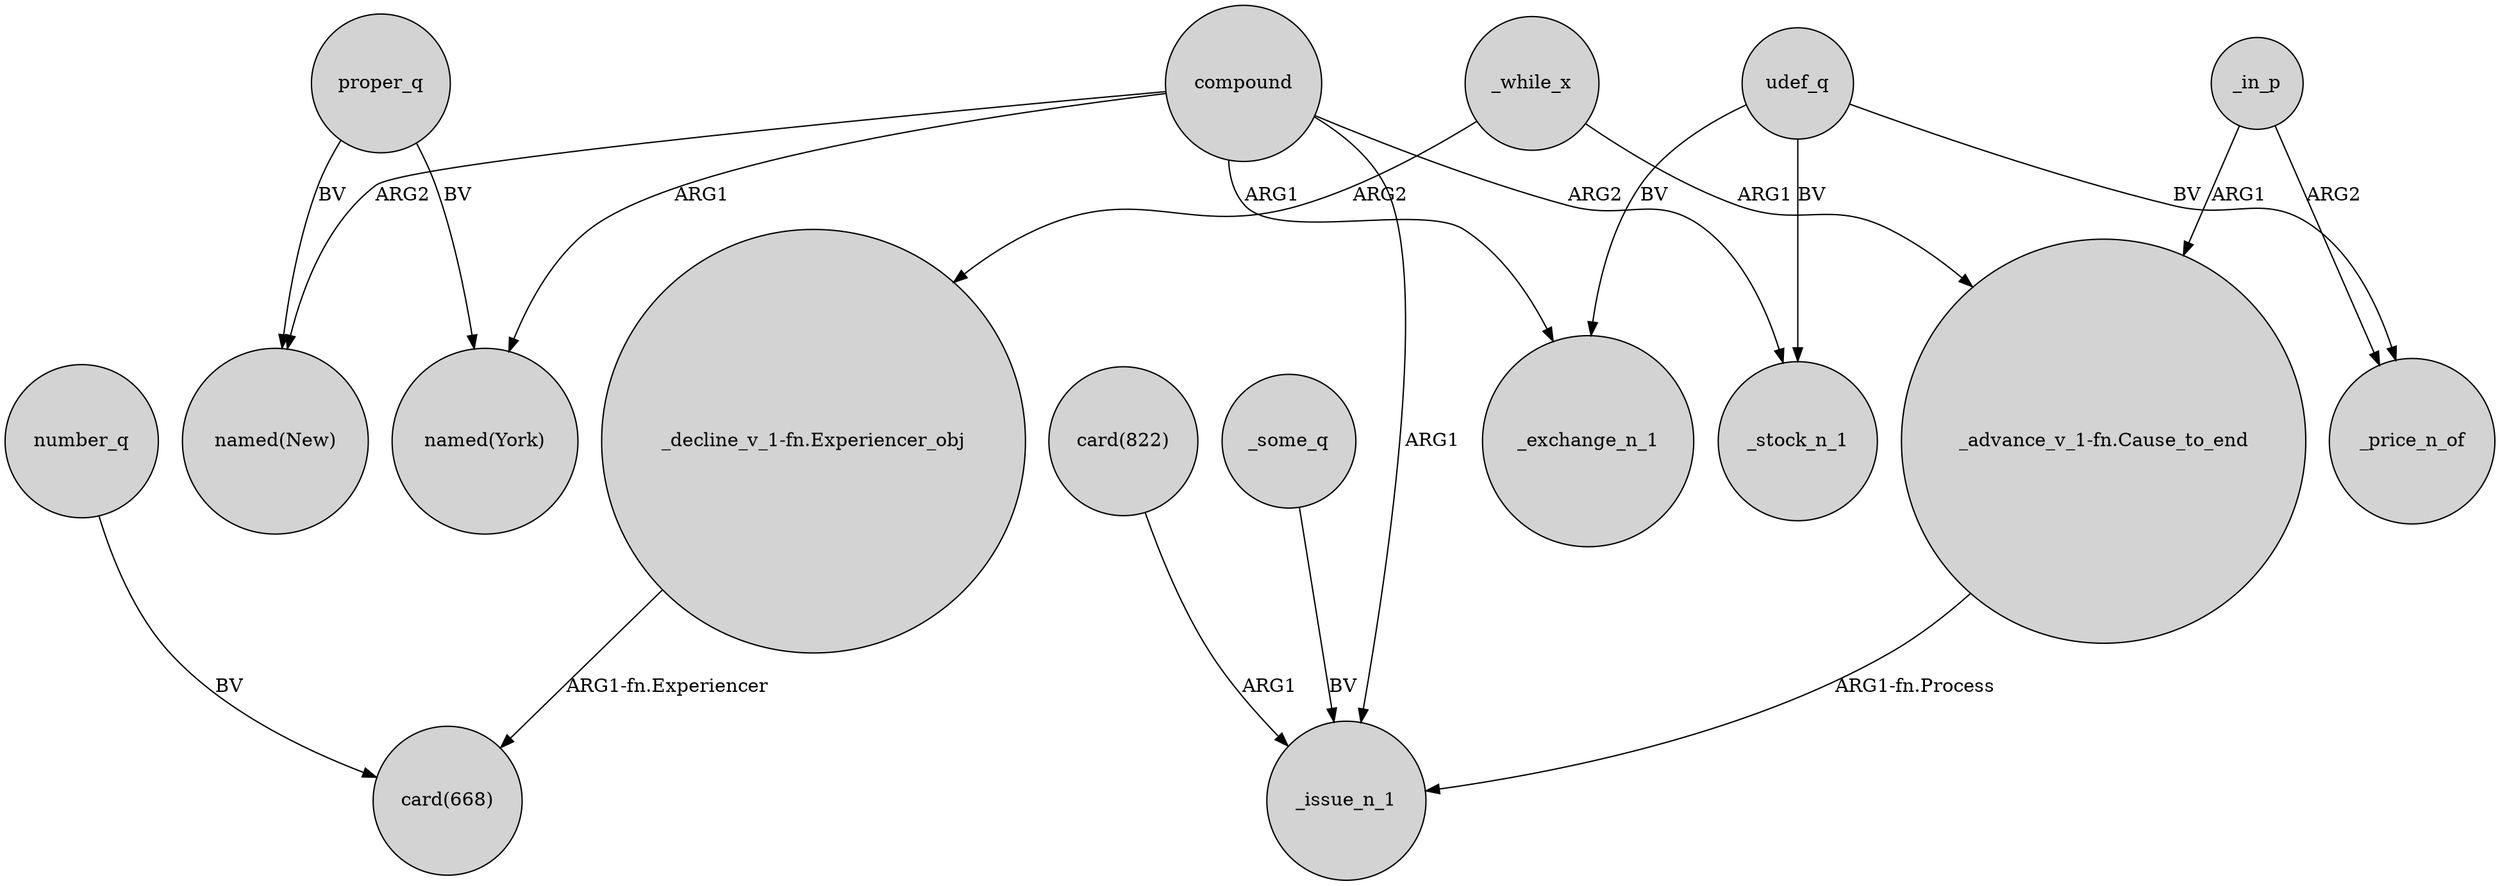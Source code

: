 digraph {
	node [shape=circle style=filled]
	number_q -> "card(668)" [label=BV]
	compound -> "named(New)" [label=ARG2]
	udef_q -> _price_n_of [label=BV]
	"_decline_v_1-fn.Experiencer_obj" -> "card(668)" [label="ARG1-fn.Experiencer"]
	proper_q -> "named(New)" [label=BV]
	udef_q -> _exchange_n_1 [label=BV]
	_while_x -> "_advance_v_1-fn.Cause_to_end" [label=ARG1]
	compound -> _exchange_n_1 [label=ARG1]
	proper_q -> "named(York)" [label=BV]
	_while_x -> "_decline_v_1-fn.Experiencer_obj" [label=ARG2]
	udef_q -> _stock_n_1 [label=BV]
	"card(822)" -> _issue_n_1 [label=ARG1]
	compound -> _stock_n_1 [label=ARG2]
	_in_p -> "_advance_v_1-fn.Cause_to_end" [label=ARG1]
	_in_p -> _price_n_of [label=ARG2]
	_some_q -> _issue_n_1 [label=BV]
	"_advance_v_1-fn.Cause_to_end" -> _issue_n_1 [label="ARG1-fn.Process"]
	compound -> "named(York)" [label=ARG1]
	compound -> _issue_n_1 [label=ARG1]
}
